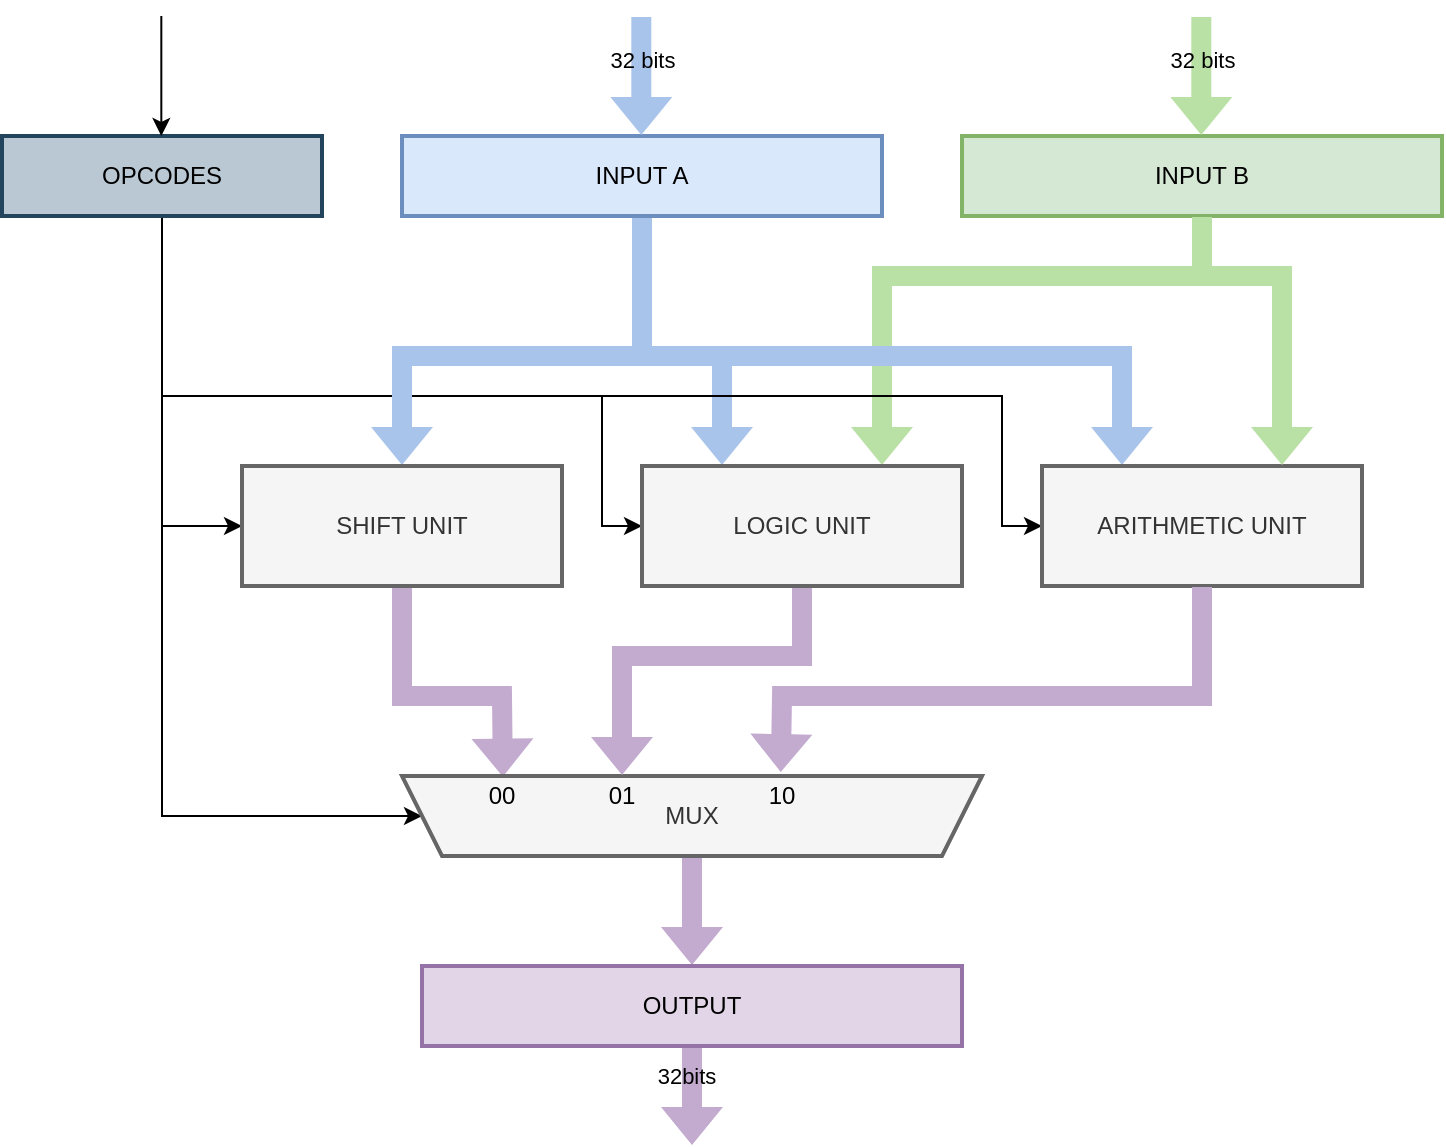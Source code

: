 <mxfile version="16.5.1" type="device"><diagram id="ag2P7odSW-i_a0jDANvJ" name="Page-1"><mxGraphModel dx="1422" dy="865" grid="1" gridSize="10" guides="1" tooltips="1" connect="1" arrows="1" fold="1" page="1" pageScale="1" pageWidth="827" pageHeight="1169" math="0" shadow="0"><root><mxCell id="0"/><mxCell id="1" parent="0"/><mxCell id="o2_akJJAUHt6Vyz-p_kY-26" style="edgeStyle=none;shape=flexArrow;rounded=0;orthogonalLoop=1;jettySize=auto;html=1;entryX=0.25;entryY=0;entryDx=0;entryDy=0;startSize=6;endSize=6;strokeWidth=1;exitX=0.5;exitY=1;exitDx=0;exitDy=0;strokeColor=none;fillColor=#A9C4EB;" parent="1" source="o2_akJJAUHt6Vyz-p_kY-4" target="o2_akJJAUHt6Vyz-p_kY-14" edge="1"><mxGeometry relative="1" as="geometry"><Array as="points"><mxPoint x="360" y="190"/><mxPoint x="400" y="190"/></Array></mxGeometry></mxCell><mxCell id="o2_akJJAUHt6Vyz-p_kY-4" value="INPUT A" style="rounded=0;whiteSpace=wrap;html=1;strokeWidth=2;fillColor=#dae8fc;perimeterSpacing=0;strokeColor=#6c8ebf;" parent="1" vertex="1"><mxGeometry x="240" y="80" width="240" height="40" as="geometry"/></mxCell><mxCell id="o2_akJJAUHt6Vyz-p_kY-73" style="edgeStyle=none;shape=flexArrow;rounded=0;orthogonalLoop=1;jettySize=auto;html=1;entryX=0.75;entryY=0;entryDx=0;entryDy=0;strokeWidth=1;fillColor=#B9E0A5;strokeColor=none;" parent="1" target="o2_akJJAUHt6Vyz-p_kY-14" edge="1"><mxGeometry relative="1" as="geometry"><mxPoint x="640" y="150" as="sourcePoint"/><Array as="points"><mxPoint x="480" y="150"/></Array></mxGeometry></mxCell><mxCell id="o2_akJJAUHt6Vyz-p_kY-7" value="INPUT B" style="rounded=0;whiteSpace=wrap;html=1;strokeWidth=2;fillColor=#d5e8d4;strokeColor=#82b366;" parent="1" vertex="1"><mxGeometry x="520" y="80" width="240" height="40" as="geometry"/></mxCell><mxCell id="o2_akJJAUHt6Vyz-p_kY-18" style="edgeStyle=orthogonalEdgeStyle;rounded=0;orthogonalLoop=1;jettySize=auto;html=1;entryX=0;entryY=0.5;entryDx=0;entryDy=0;" parent="1" source="o2_akJJAUHt6Vyz-p_kY-8" target="o2_akJJAUHt6Vyz-p_kY-14" edge="1"><mxGeometry relative="1" as="geometry"><mxPoint x="120" y="220" as="targetPoint"/><Array as="points"><mxPoint x="120" y="210"/><mxPoint x="340" y="210"/><mxPoint x="340" y="275"/></Array></mxGeometry></mxCell><mxCell id="o2_akJJAUHt6Vyz-p_kY-51" style="edgeStyle=none;rounded=0;orthogonalLoop=1;jettySize=auto;html=1;strokeWidth=1;fillColor=#B9E0A5;entryX=0;entryY=0.5;entryDx=0;entryDy=0;" parent="1" source="o2_akJJAUHt6Vyz-p_kY-8" target="o2_akJJAUHt6Vyz-p_kY-32" edge="1"><mxGeometry relative="1" as="geometry"><mxPoint x="120" y="320" as="targetPoint"/><Array as="points"><mxPoint x="120" y="275"/></Array></mxGeometry></mxCell><mxCell id="o2_akJJAUHt6Vyz-p_kY-59" style="edgeStyle=none;rounded=0;orthogonalLoop=1;jettySize=auto;html=1;entryX=1;entryY=0.5;entryDx=0;entryDy=0;strokeColor=#000000;strokeWidth=1;fillColor=#A9C4EB;" parent="1" source="o2_akJJAUHt6Vyz-p_kY-8" target="o2_akJJAUHt6Vyz-p_kY-55" edge="1"><mxGeometry relative="1" as="geometry"><Array as="points"><mxPoint x="120" y="420"/></Array></mxGeometry></mxCell><mxCell id="o2_akJJAUHt6Vyz-p_kY-8" value="OPCODES" style="rounded=0;whiteSpace=wrap;html=1;strokeWidth=2;fillColor=#bac8d3;strokeColor=#23445d;" parent="1" vertex="1"><mxGeometry x="40" y="80" width="160" height="40" as="geometry"/></mxCell><mxCell id="o2_akJJAUHt6Vyz-p_kY-13" value="" style="endArrow=classic;html=1;" parent="1" edge="1"><mxGeometry width="50" height="50" relative="1" as="geometry"><mxPoint x="119.66" y="20" as="sourcePoint"/><mxPoint x="119.66" y="80" as="targetPoint"/></mxGeometry></mxCell><mxCell id="o2_akJJAUHt6Vyz-p_kY-42" style="edgeStyle=none;rounded=0;orthogonalLoop=1;jettySize=auto;html=1;entryX=0.5;entryY=0;entryDx=0;entryDy=0;strokeWidth=1;shape=flexArrow;fillColor=#A9C4EB;strokeColor=none;" parent="1" target="o2_akJJAUHt6Vyz-p_kY-32" edge="1"><mxGeometry relative="1" as="geometry"><Array as="points"><mxPoint x="360" y="190"/><mxPoint x="240" y="190"/></Array><mxPoint x="380" y="190" as="sourcePoint"/></mxGeometry></mxCell><mxCell id="o2_akJJAUHt6Vyz-p_kY-45" style="edgeStyle=none;rounded=0;orthogonalLoop=1;jettySize=auto;html=1;entryX=0.25;entryY=0;entryDx=0;entryDy=0;strokeWidth=1;shape=flexArrow;fillColor=#A9C4EB;strokeColor=none;" parent="1" target="o2_akJJAUHt6Vyz-p_kY-33" edge="1"><mxGeometry relative="1" as="geometry"><Array as="points"><mxPoint x="360" y="190"/><mxPoint x="410" y="190"/><mxPoint x="600" y="190"/></Array><mxPoint x="360" y="140" as="sourcePoint"/></mxGeometry></mxCell><mxCell id="o2_akJJAUHt6Vyz-p_kY-22" value="" style="endArrow=classic;html=1;shape=flexArrow;startSize=6;endSize=6;strokeWidth=1;strokeColor=none;fillColor=#A9C4EB;" parent="1" edge="1"><mxGeometry width="50" height="50" relative="1" as="geometry"><mxPoint x="359.66" y="20" as="sourcePoint"/><mxPoint x="359.66" y="80" as="targetPoint"/></mxGeometry></mxCell><mxCell id="o2_akJJAUHt6Vyz-p_kY-23" value="32 bits" style="edgeLabel;html=1;align=center;verticalAlign=middle;resizable=0;points=[];labelBorderColor=none;labelBackgroundColor=none;" parent="o2_akJJAUHt6Vyz-p_kY-22" vertex="1" connectable="0"><mxGeometry x="-0.291" y="1" relative="1" as="geometry"><mxPoint x="-1" as="offset"/></mxGeometry></mxCell><mxCell id="o2_akJJAUHt6Vyz-p_kY-24" value="" style="endArrow=classic;html=1;shape=flexArrow;startSize=6;endSize=6;strokeWidth=1;strokeColor=none;fillColor=#B9E0A5;" parent="1" edge="1"><mxGeometry width="50" height="50" relative="1" as="geometry"><mxPoint x="639.66" y="20" as="sourcePoint"/><mxPoint x="639.66" y="80" as="targetPoint"/></mxGeometry></mxCell><mxCell id="o2_akJJAUHt6Vyz-p_kY-25" value="32 bits" style="edgeLabel;html=1;align=center;verticalAlign=middle;resizable=0;points=[];labelBorderColor=none;labelBackgroundColor=none;" parent="o2_akJJAUHt6Vyz-p_kY-24" vertex="1" connectable="0"><mxGeometry x="-0.291" y="1" relative="1" as="geometry"><mxPoint x="-1" as="offset"/></mxGeometry></mxCell><mxCell id="o2_akJJAUHt6Vyz-p_kY-64" style="edgeStyle=none;shape=flexArrow;rounded=0;orthogonalLoop=1;jettySize=auto;html=1;entryX=0.826;entryY=0.979;entryDx=0;entryDy=0;strokeWidth=1;strokeColor=none;fillColor=#C3ABD0;entryPerimeter=0;" parent="1" source="o2_akJJAUHt6Vyz-p_kY-32" target="o2_akJJAUHt6Vyz-p_kY-55" edge="1"><mxGeometry relative="1" as="geometry"><Array as="points"><mxPoint x="240" y="360"/><mxPoint x="290" y="360"/></Array></mxGeometry></mxCell><mxCell id="o2_akJJAUHt6Vyz-p_kY-32" value="SHIFT UNIT" style="rounded=0;whiteSpace=wrap;html=1;labelBackgroundColor=none;strokeColor=#666666;strokeWidth=2;fillColor=#f5f5f5;fontColor=#333333;" parent="1" vertex="1"><mxGeometry x="160" y="245" width="160" height="60" as="geometry"/></mxCell><mxCell id="uPAG5npO5vZ2l8pqrNS4-6" style="edgeStyle=orthogonalEdgeStyle;rounded=0;orthogonalLoop=1;jettySize=auto;html=1;exitX=0;exitY=0.5;exitDx=0;exitDy=0;fillColor=#B1DDF0;entryX=0;entryY=0.5;entryDx=0;entryDy=0;" parent="1" target="o2_akJJAUHt6Vyz-p_kY-33" edge="1"><mxGeometry relative="1" as="geometry"><mxPoint x="340" y="210" as="sourcePoint"/><Array as="points"><mxPoint x="540" y="210"/><mxPoint x="540" y="275"/></Array></mxGeometry></mxCell><mxCell id="o2_akJJAUHt6Vyz-p_kY-33" value="ARITHMETIC UNIT" style="rounded=0;whiteSpace=wrap;html=1;labelBackgroundColor=none;strokeColor=#666666;strokeWidth=2;fillColor=#f5f5f5;fontColor=#333333;" parent="1" vertex="1"><mxGeometry x="560" y="245" width="160" height="60" as="geometry"/></mxCell><mxCell id="o2_akJJAUHt6Vyz-p_kY-61" style="edgeStyle=none;rounded=0;orthogonalLoop=1;jettySize=auto;html=1;entryX=0.5;entryY=0;entryDx=0;entryDy=0;strokeWidth=1;shape=flexArrow;fillColor=#C3ABD0;strokeColor=none;" parent="1" source="o2_akJJAUHt6Vyz-p_kY-55" target="o2_akJJAUHt6Vyz-p_kY-60" edge="1"><mxGeometry relative="1" as="geometry"/></mxCell><mxCell id="o2_akJJAUHt6Vyz-p_kY-55" value="MUX" style="shape=trapezoid;perimeter=trapezoidPerimeter;whiteSpace=wrap;html=1;fixedSize=1;labelBackgroundColor=none;strokeColor=#666666;strokeWidth=2;fillColor=#f5f5f5;direction=west;fontColor=#333333;" parent="1" vertex="1"><mxGeometry x="240" y="400" width="290" height="40" as="geometry"/></mxCell><mxCell id="o2_akJJAUHt6Vyz-p_kY-66" style="edgeStyle=none;shape=flexArrow;rounded=0;orthogonalLoop=1;jettySize=auto;html=1;strokeWidth=1;fillColor=#C3ABD0;strokeColor=none;" parent="1" source="o2_akJJAUHt6Vyz-p_kY-60" edge="1"><mxGeometry relative="1" as="geometry"><mxPoint x="385" y="585" as="targetPoint"/></mxGeometry></mxCell><mxCell id="o2_akJJAUHt6Vyz-p_kY-67" value="32bits" style="edgeLabel;html=1;align=center;verticalAlign=middle;resizable=0;points=[];labelBackgroundColor=none;" parent="o2_akJJAUHt6Vyz-p_kY-66" vertex="1" connectable="0"><mxGeometry x="-0.417" y="-3" relative="1" as="geometry"><mxPoint as="offset"/></mxGeometry></mxCell><mxCell id="o2_akJJAUHt6Vyz-p_kY-60" value="OUTPUT" style="rounded=0;whiteSpace=wrap;html=1;labelBackgroundColor=none;strokeColor=#9673a6;strokeWidth=2;fillColor=#e1d5e7;" parent="1" vertex="1"><mxGeometry x="250" y="495" width="270" height="40" as="geometry"/></mxCell><mxCell id="uPAG5npO5vZ2l8pqrNS4-4" style="edgeStyle=orthogonalEdgeStyle;rounded=0;orthogonalLoop=1;jettySize=auto;html=1;fillColor=#C3ABD0;shape=flexArrow;strokeColor=none;" parent="1" source="o2_akJJAUHt6Vyz-p_kY-14" target="o2_akJJAUHt6Vyz-p_kY-55" edge="1"><mxGeometry relative="1" as="geometry"><Array as="points"><mxPoint x="440" y="340"/><mxPoint x="350" y="340"/></Array></mxGeometry></mxCell><mxCell id="o2_akJJAUHt6Vyz-p_kY-14" value="LOGIC UNIT" style="rounded=0;whiteSpace=wrap;html=1;strokeWidth=2;fillColor=#f5f5f5;strokeColor=#666666;fontColor=#333333;" parent="1" vertex="1"><mxGeometry x="360" y="245" width="160" height="60" as="geometry"/></mxCell><mxCell id="uPAG5npO5vZ2l8pqrNS4-2" style="edgeStyle=none;shape=flexArrow;rounded=0;orthogonalLoop=1;jettySize=auto;html=1;entryX=0.75;entryY=0;entryDx=0;entryDy=0;strokeWidth=1;fillColor=#B9E0A5;strokeColor=none;" parent="1" source="o2_akJJAUHt6Vyz-p_kY-7" target="o2_akJJAUHt6Vyz-p_kY-33" edge="1"><mxGeometry relative="1" as="geometry"><Array as="points"><mxPoint x="640" y="150"/><mxPoint x="680" y="150"/></Array><mxPoint x="640" y="120" as="sourcePoint"/><mxPoint x="680" y="245" as="targetPoint"/></mxGeometry></mxCell><mxCell id="o2_akJJAUHt6Vyz-p_kY-63" style="edgeStyle=none;shape=flexArrow;rounded=0;orthogonalLoop=1;jettySize=auto;html=1;exitX=0.5;exitY=1;exitDx=0;exitDy=0;entryX=0.347;entryY=1.036;entryDx=0;entryDy=0;strokeWidth=1;fillColor=#C3ABD0;strokeColor=none;entryPerimeter=0;" parent="1" source="o2_akJJAUHt6Vyz-p_kY-33" target="o2_akJJAUHt6Vyz-p_kY-55" edge="1"><mxGeometry relative="1" as="geometry"><Array as="points"><mxPoint x="640" y="340"/><mxPoint x="640" y="360"/><mxPoint x="430" y="360"/></Array></mxGeometry></mxCell><mxCell id="fiQN5378EyrGEsNiJSVS-6" value="00" style="text;html=1;strokeColor=none;fillColor=none;align=center;verticalAlign=middle;whiteSpace=wrap;rounded=0;" parent="1" vertex="1"><mxGeometry x="270" y="400" width="40" height="20" as="geometry"/></mxCell><mxCell id="fiQN5378EyrGEsNiJSVS-7" value="01" style="text;html=1;strokeColor=none;fillColor=none;align=center;verticalAlign=middle;whiteSpace=wrap;rounded=0;" parent="1" vertex="1"><mxGeometry x="330" y="400" width="40" height="20" as="geometry"/></mxCell><mxCell id="fiQN5378EyrGEsNiJSVS-9" value="10" style="text;html=1;strokeColor=none;fillColor=none;align=center;verticalAlign=middle;whiteSpace=wrap;rounded=0;" parent="1" vertex="1"><mxGeometry x="410" y="400" width="40" height="20" as="geometry"/></mxCell></root></mxGraphModel></diagram></mxfile>